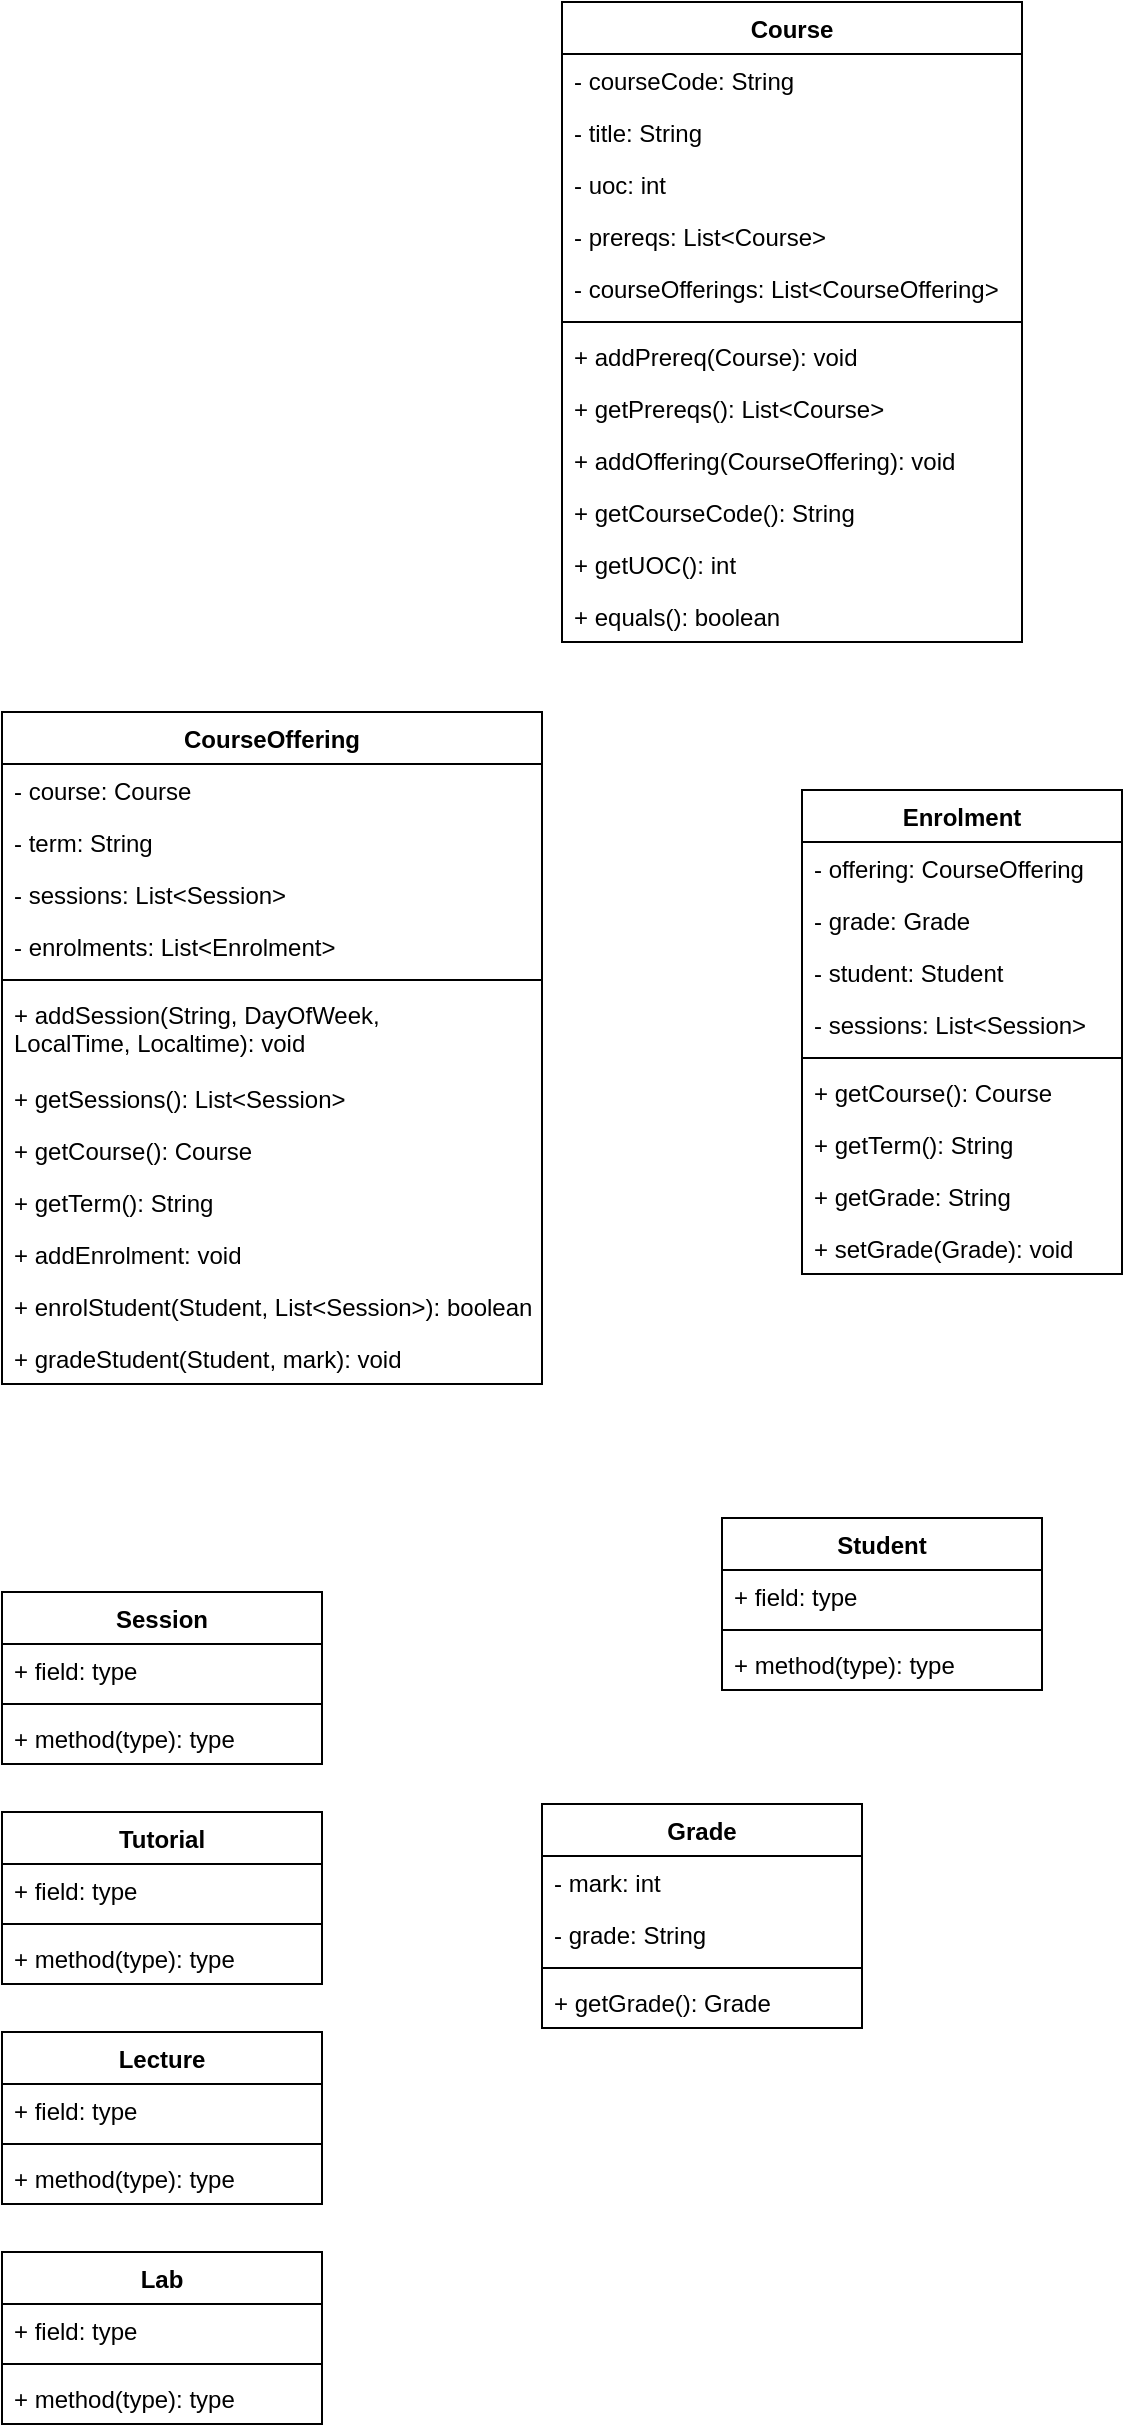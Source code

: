 <mxfile version="12.0.2" type="github" pages="1"><diagram id="sUQlKLWxY1KYxT8wcdrw" name="Page-1"><mxGraphModel dx="700" dy="985" grid="1" gridSize="10" guides="1" tooltips="1" connect="1" arrows="1" fold="1" page="1" pageScale="1" pageWidth="850" pageHeight="1100" math="0" shadow="0"><root><mxCell id="0"/><mxCell id="1" parent="0"/><mxCell id="yx07uMO1TjCapQJdSPfx-1" value="Course" style="swimlane;fontStyle=1;align=center;verticalAlign=top;childLayout=stackLayout;horizontal=1;startSize=26;horizontalStack=0;resizeParent=1;resizeParentMax=0;resizeLast=0;collapsible=1;marginBottom=0;" parent="1" vertex="1"><mxGeometry x="330" y="55" width="230" height="320" as="geometry"/></mxCell><mxCell id="yx07uMO1TjCapQJdSPfx-2" value="- courseCode: String" style="text;strokeColor=none;fillColor=none;align=left;verticalAlign=top;spacingLeft=4;spacingRight=4;overflow=hidden;rotatable=0;points=[[0,0.5],[1,0.5]];portConstraint=eastwest;" parent="yx07uMO1TjCapQJdSPfx-1" vertex="1"><mxGeometry y="26" width="230" height="26" as="geometry"/></mxCell><mxCell id="yx07uMO1TjCapQJdSPfx-5" value="- title: String" style="text;strokeColor=none;fillColor=none;align=left;verticalAlign=top;spacingLeft=4;spacingRight=4;overflow=hidden;rotatable=0;points=[[0,0.5],[1,0.5]];portConstraint=eastwest;" parent="yx07uMO1TjCapQJdSPfx-1" vertex="1"><mxGeometry y="52" width="230" height="26" as="geometry"/></mxCell><mxCell id="yx07uMO1TjCapQJdSPfx-6" value="- uoc: int" style="text;strokeColor=none;fillColor=none;align=left;verticalAlign=top;spacingLeft=4;spacingRight=4;overflow=hidden;rotatable=0;points=[[0,0.5],[1,0.5]];portConstraint=eastwest;" parent="yx07uMO1TjCapQJdSPfx-1" vertex="1"><mxGeometry y="78" width="230" height="26" as="geometry"/></mxCell><mxCell id="yx07uMO1TjCapQJdSPfx-7" value="- prereqs: List&lt;Course&gt;" style="text;strokeColor=none;fillColor=none;align=left;verticalAlign=top;spacingLeft=4;spacingRight=4;overflow=hidden;rotatable=0;points=[[0,0.5],[1,0.5]];portConstraint=eastwest;" parent="yx07uMO1TjCapQJdSPfx-1" vertex="1"><mxGeometry y="104" width="230" height="26" as="geometry"/></mxCell><mxCell id="yx07uMO1TjCapQJdSPfx-8" value="- courseOfferings: List&lt;CourseOffering&gt;" style="text;strokeColor=none;fillColor=none;align=left;verticalAlign=top;spacingLeft=4;spacingRight=4;overflow=hidden;rotatable=0;points=[[0,0.5],[1,0.5]];portConstraint=eastwest;" parent="yx07uMO1TjCapQJdSPfx-1" vertex="1"><mxGeometry y="130" width="230" height="26" as="geometry"/></mxCell><mxCell id="yx07uMO1TjCapQJdSPfx-3" value="" style="line;strokeWidth=1;fillColor=none;align=left;verticalAlign=middle;spacingTop=-1;spacingLeft=3;spacingRight=3;rotatable=0;labelPosition=right;points=[];portConstraint=eastwest;" parent="yx07uMO1TjCapQJdSPfx-1" vertex="1"><mxGeometry y="156" width="230" height="8" as="geometry"/></mxCell><mxCell id="yx07uMO1TjCapQJdSPfx-4" value="+ addPrereq(Course): void" style="text;strokeColor=none;fillColor=none;align=left;verticalAlign=top;spacingLeft=4;spacingRight=4;overflow=hidden;rotatable=0;points=[[0,0.5],[1,0.5]];portConstraint=eastwest;" parent="yx07uMO1TjCapQJdSPfx-1" vertex="1"><mxGeometry y="164" width="230" height="26" as="geometry"/></mxCell><mxCell id="yx07uMO1TjCapQJdSPfx-9" value="+ getPrereqs(): List&lt;Course&gt;" style="text;strokeColor=none;fillColor=none;align=left;verticalAlign=top;spacingLeft=4;spacingRight=4;overflow=hidden;rotatable=0;points=[[0,0.5],[1,0.5]];portConstraint=eastwest;" parent="yx07uMO1TjCapQJdSPfx-1" vertex="1"><mxGeometry y="190" width="230" height="26" as="geometry"/></mxCell><mxCell id="yx07uMO1TjCapQJdSPfx-10" value="+ addOffering(CourseOffering): void" style="text;strokeColor=none;fillColor=none;align=left;verticalAlign=top;spacingLeft=4;spacingRight=4;overflow=hidden;rotatable=0;points=[[0,0.5],[1,0.5]];portConstraint=eastwest;" parent="yx07uMO1TjCapQJdSPfx-1" vertex="1"><mxGeometry y="216" width="230" height="26" as="geometry"/></mxCell><mxCell id="yx07uMO1TjCapQJdSPfx-12" value="+ getCourseCode(): String" style="text;strokeColor=none;fillColor=none;align=left;verticalAlign=top;spacingLeft=4;spacingRight=4;overflow=hidden;rotatable=0;points=[[0,0.5],[1,0.5]];portConstraint=eastwest;" parent="yx07uMO1TjCapQJdSPfx-1" vertex="1"><mxGeometry y="242" width="230" height="26" as="geometry"/></mxCell><mxCell id="yx07uMO1TjCapQJdSPfx-11" value="+ getUOC(): int" style="text;strokeColor=none;fillColor=none;align=left;verticalAlign=top;spacingLeft=4;spacingRight=4;overflow=hidden;rotatable=0;points=[[0,0.5],[1,0.5]];portConstraint=eastwest;" parent="yx07uMO1TjCapQJdSPfx-1" vertex="1"><mxGeometry y="268" width="230" height="26" as="geometry"/></mxCell><mxCell id="yx07uMO1TjCapQJdSPfx-13" value="+ equals(): boolean" style="text;strokeColor=none;fillColor=none;align=left;verticalAlign=top;spacingLeft=4;spacingRight=4;overflow=hidden;rotatable=0;points=[[0,0.5],[1,0.5]];portConstraint=eastwest;" parent="yx07uMO1TjCapQJdSPfx-1" vertex="1"><mxGeometry y="294" width="230" height="26" as="geometry"/></mxCell><mxCell id="yx07uMO1TjCapQJdSPfx-14" value="CourseOffering" style="swimlane;fontStyle=1;align=center;verticalAlign=top;childLayout=stackLayout;horizontal=1;startSize=26;horizontalStack=0;resizeParent=1;resizeParentMax=0;resizeLast=0;collapsible=1;marginBottom=0;" parent="1" vertex="1"><mxGeometry x="50" y="410" width="270" height="336" as="geometry"/></mxCell><mxCell id="yx07uMO1TjCapQJdSPfx-15" value="- course: Course" style="text;strokeColor=none;fillColor=none;align=left;verticalAlign=top;spacingLeft=4;spacingRight=4;overflow=hidden;rotatable=0;points=[[0,0.5],[1,0.5]];portConstraint=eastwest;" parent="yx07uMO1TjCapQJdSPfx-14" vertex="1"><mxGeometry y="26" width="270" height="26" as="geometry"/></mxCell><mxCell id="OSQPxD4nTVrMfsuWu8cx-1" value="- term: String" style="text;strokeColor=none;fillColor=none;align=left;verticalAlign=top;spacingLeft=4;spacingRight=4;overflow=hidden;rotatable=0;points=[[0,0.5],[1,0.5]];portConstraint=eastwest;" vertex="1" parent="yx07uMO1TjCapQJdSPfx-14"><mxGeometry y="52" width="270" height="26" as="geometry"/></mxCell><mxCell id="OSQPxD4nTVrMfsuWu8cx-3" value="- sessions: List&lt;Session&gt;" style="text;strokeColor=none;fillColor=none;align=left;verticalAlign=top;spacingLeft=4;spacingRight=4;overflow=hidden;rotatable=0;points=[[0,0.5],[1,0.5]];portConstraint=eastwest;" vertex="1" parent="yx07uMO1TjCapQJdSPfx-14"><mxGeometry y="78" width="270" height="26" as="geometry"/></mxCell><mxCell id="OSQPxD4nTVrMfsuWu8cx-2" value="- enrolments: List&lt;Enrolment&gt;" style="text;strokeColor=none;fillColor=none;align=left;verticalAlign=top;spacingLeft=4;spacingRight=4;overflow=hidden;rotatable=0;points=[[0,0.5],[1,0.5]];portConstraint=eastwest;" vertex="1" parent="yx07uMO1TjCapQJdSPfx-14"><mxGeometry y="104" width="270" height="26" as="geometry"/></mxCell><mxCell id="yx07uMO1TjCapQJdSPfx-16" value="" style="line;strokeWidth=1;fillColor=none;align=left;verticalAlign=middle;spacingTop=-1;spacingLeft=3;spacingRight=3;rotatable=0;labelPosition=right;points=[];portConstraint=eastwest;" parent="yx07uMO1TjCapQJdSPfx-14" vertex="1"><mxGeometry y="130" width="270" height="8" as="geometry"/></mxCell><mxCell id="yx07uMO1TjCapQJdSPfx-17" value="+ addSession(String, DayOfWeek, &#10;LocalTime, Localtime): void" style="text;strokeColor=none;fillColor=none;align=left;verticalAlign=top;spacingLeft=4;spacingRight=4;overflow=hidden;rotatable=0;points=[[0,0.5],[1,0.5]];portConstraint=eastwest;" parent="yx07uMO1TjCapQJdSPfx-14" vertex="1"><mxGeometry y="138" width="270" height="42" as="geometry"/></mxCell><mxCell id="OSQPxD4nTVrMfsuWu8cx-4" value="+ getSessions(): List&lt;Session&gt;" style="text;strokeColor=none;fillColor=none;align=left;verticalAlign=top;spacingLeft=4;spacingRight=4;overflow=hidden;rotatable=0;points=[[0,0.5],[1,0.5]];portConstraint=eastwest;" vertex="1" parent="yx07uMO1TjCapQJdSPfx-14"><mxGeometry y="180" width="270" height="26" as="geometry"/></mxCell><mxCell id="OSQPxD4nTVrMfsuWu8cx-5" value="+ getCourse(): Course" style="text;strokeColor=none;fillColor=none;align=left;verticalAlign=top;spacingLeft=4;spacingRight=4;overflow=hidden;rotatable=0;points=[[0,0.5],[1,0.5]];portConstraint=eastwest;" vertex="1" parent="yx07uMO1TjCapQJdSPfx-14"><mxGeometry y="206" width="270" height="26" as="geometry"/></mxCell><mxCell id="OSQPxD4nTVrMfsuWu8cx-6" value="+ getTerm(): String" style="text;strokeColor=none;fillColor=none;align=left;verticalAlign=top;spacingLeft=4;spacingRight=4;overflow=hidden;rotatable=0;points=[[0,0.5],[1,0.5]];portConstraint=eastwest;" vertex="1" parent="yx07uMO1TjCapQJdSPfx-14"><mxGeometry y="232" width="270" height="26" as="geometry"/></mxCell><mxCell id="OSQPxD4nTVrMfsuWu8cx-7" value="+ addEnrolment: void" style="text;strokeColor=none;fillColor=none;align=left;verticalAlign=top;spacingLeft=4;spacingRight=4;overflow=hidden;rotatable=0;points=[[0,0.5],[1,0.5]];portConstraint=eastwest;" vertex="1" parent="yx07uMO1TjCapQJdSPfx-14"><mxGeometry y="258" width="270" height="26" as="geometry"/></mxCell><mxCell id="OSQPxD4nTVrMfsuWu8cx-8" value="+ enrolStudent(Student, List&lt;Session&gt;): boolean" style="text;strokeColor=none;fillColor=none;align=left;verticalAlign=top;spacingLeft=4;spacingRight=4;overflow=hidden;rotatable=0;points=[[0,0.5],[1,0.5]];portConstraint=eastwest;" vertex="1" parent="yx07uMO1TjCapQJdSPfx-14"><mxGeometry y="284" width="270" height="26" as="geometry"/></mxCell><mxCell id="OSQPxD4nTVrMfsuWu8cx-11" value="+ gradeStudent(Student, mark): void" style="text;strokeColor=none;fillColor=none;align=left;verticalAlign=top;spacingLeft=4;spacingRight=4;overflow=hidden;rotatable=0;points=[[0,0.5],[1,0.5]];portConstraint=eastwest;" vertex="1" parent="yx07uMO1TjCapQJdSPfx-14"><mxGeometry y="310" width="270" height="26" as="geometry"/></mxCell><mxCell id="yx07uMO1TjCapQJdSPfx-18" value="Enrolment" style="swimlane;fontStyle=1;align=center;verticalAlign=top;childLayout=stackLayout;horizontal=1;startSize=26;horizontalStack=0;resizeParent=1;resizeParentMax=0;resizeLast=0;collapsible=1;marginBottom=0;" parent="1" vertex="1"><mxGeometry x="450" y="449" width="160" height="242" as="geometry"/></mxCell><mxCell id="yx07uMO1TjCapQJdSPfx-19" value="- offering: CourseOffering" style="text;strokeColor=none;fillColor=none;align=left;verticalAlign=top;spacingLeft=4;spacingRight=4;overflow=hidden;rotatable=0;points=[[0,0.5],[1,0.5]];portConstraint=eastwest;" parent="yx07uMO1TjCapQJdSPfx-18" vertex="1"><mxGeometry y="26" width="160" height="26" as="geometry"/></mxCell><mxCell id="OSQPxD4nTVrMfsuWu8cx-12" value="- grade: Grade" style="text;strokeColor=none;fillColor=none;align=left;verticalAlign=top;spacingLeft=4;spacingRight=4;overflow=hidden;rotatable=0;points=[[0,0.5],[1,0.5]];portConstraint=eastwest;" vertex="1" parent="yx07uMO1TjCapQJdSPfx-18"><mxGeometry y="52" width="160" height="26" as="geometry"/></mxCell><mxCell id="OSQPxD4nTVrMfsuWu8cx-13" value="- student: Student" style="text;strokeColor=none;fillColor=none;align=left;verticalAlign=top;spacingLeft=4;spacingRight=4;overflow=hidden;rotatable=0;points=[[0,0.5],[1,0.5]];portConstraint=eastwest;" vertex="1" parent="yx07uMO1TjCapQJdSPfx-18"><mxGeometry y="78" width="160" height="26" as="geometry"/></mxCell><mxCell id="OSQPxD4nTVrMfsuWu8cx-14" value="- sessions: List&lt;Session&gt;" style="text;strokeColor=none;fillColor=none;align=left;verticalAlign=top;spacingLeft=4;spacingRight=4;overflow=hidden;rotatable=0;points=[[0,0.5],[1,0.5]];portConstraint=eastwest;" vertex="1" parent="yx07uMO1TjCapQJdSPfx-18"><mxGeometry y="104" width="160" height="26" as="geometry"/></mxCell><mxCell id="yx07uMO1TjCapQJdSPfx-20" value="" style="line;strokeWidth=1;fillColor=none;align=left;verticalAlign=middle;spacingTop=-1;spacingLeft=3;spacingRight=3;rotatable=0;labelPosition=right;points=[];portConstraint=eastwest;" parent="yx07uMO1TjCapQJdSPfx-18" vertex="1"><mxGeometry y="130" width="160" height="8" as="geometry"/></mxCell><mxCell id="yx07uMO1TjCapQJdSPfx-21" value="+ getCourse(): Course" style="text;strokeColor=none;fillColor=none;align=left;verticalAlign=top;spacingLeft=4;spacingRight=4;overflow=hidden;rotatable=0;points=[[0,0.5],[1,0.5]];portConstraint=eastwest;" parent="yx07uMO1TjCapQJdSPfx-18" vertex="1"><mxGeometry y="138" width="160" height="26" as="geometry"/></mxCell><mxCell id="OSQPxD4nTVrMfsuWu8cx-15" value="+ getTerm(): String" style="text;strokeColor=none;fillColor=none;align=left;verticalAlign=top;spacingLeft=4;spacingRight=4;overflow=hidden;rotatable=0;points=[[0,0.5],[1,0.5]];portConstraint=eastwest;" vertex="1" parent="yx07uMO1TjCapQJdSPfx-18"><mxGeometry y="164" width="160" height="26" as="geometry"/></mxCell><mxCell id="OSQPxD4nTVrMfsuWu8cx-16" value="+ getGrade: String" style="text;strokeColor=none;fillColor=none;align=left;verticalAlign=top;spacingLeft=4;spacingRight=4;overflow=hidden;rotatable=0;points=[[0,0.5],[1,0.5]];portConstraint=eastwest;" vertex="1" parent="yx07uMO1TjCapQJdSPfx-18"><mxGeometry y="190" width="160" height="26" as="geometry"/></mxCell><mxCell id="OSQPxD4nTVrMfsuWu8cx-17" value="+ setGrade(Grade): void" style="text;strokeColor=none;fillColor=none;align=left;verticalAlign=top;spacingLeft=4;spacingRight=4;overflow=hidden;rotatable=0;points=[[0,0.5],[1,0.5]];portConstraint=eastwest;" vertex="1" parent="yx07uMO1TjCapQJdSPfx-18"><mxGeometry y="216" width="160" height="26" as="geometry"/></mxCell><mxCell id="yx07uMO1TjCapQJdSPfx-22" value="Grade" style="swimlane;fontStyle=1;align=center;verticalAlign=top;childLayout=stackLayout;horizontal=1;startSize=26;horizontalStack=0;resizeParent=1;resizeParentMax=0;resizeLast=0;collapsible=1;marginBottom=0;" parent="1" vertex="1"><mxGeometry x="320" y="956" width="160" height="112" as="geometry"/></mxCell><mxCell id="yx07uMO1TjCapQJdSPfx-23" value="- mark: int" style="text;strokeColor=none;fillColor=none;align=left;verticalAlign=top;spacingLeft=4;spacingRight=4;overflow=hidden;rotatable=0;points=[[0,0.5],[1,0.5]];portConstraint=eastwest;" parent="yx07uMO1TjCapQJdSPfx-22" vertex="1"><mxGeometry y="26" width="160" height="26" as="geometry"/></mxCell><mxCell id="OSQPxD4nTVrMfsuWu8cx-18" value="- grade: String" style="text;strokeColor=none;fillColor=none;align=left;verticalAlign=top;spacingLeft=4;spacingRight=4;overflow=hidden;rotatable=0;points=[[0,0.5],[1,0.5]];portConstraint=eastwest;" vertex="1" parent="yx07uMO1TjCapQJdSPfx-22"><mxGeometry y="52" width="160" height="26" as="geometry"/></mxCell><mxCell id="yx07uMO1TjCapQJdSPfx-24" value="" style="line;strokeWidth=1;fillColor=none;align=left;verticalAlign=middle;spacingTop=-1;spacingLeft=3;spacingRight=3;rotatable=0;labelPosition=right;points=[];portConstraint=eastwest;" parent="yx07uMO1TjCapQJdSPfx-22" vertex="1"><mxGeometry y="78" width="160" height="8" as="geometry"/></mxCell><mxCell id="yx07uMO1TjCapQJdSPfx-25" value="+ getGrade(): Grade" style="text;strokeColor=none;fillColor=none;align=left;verticalAlign=top;spacingLeft=4;spacingRight=4;overflow=hidden;rotatable=0;points=[[0,0.5],[1,0.5]];portConstraint=eastwest;" parent="yx07uMO1TjCapQJdSPfx-22" vertex="1"><mxGeometry y="86" width="160" height="26" as="geometry"/></mxCell><mxCell id="yx07uMO1TjCapQJdSPfx-26" value="Student" style="swimlane;fontStyle=1;align=center;verticalAlign=top;childLayout=stackLayout;horizontal=1;startSize=26;horizontalStack=0;resizeParent=1;resizeParentMax=0;resizeLast=0;collapsible=1;marginBottom=0;" parent="1" vertex="1"><mxGeometry x="410" y="813" width="160" height="86" as="geometry"/></mxCell><mxCell id="yx07uMO1TjCapQJdSPfx-27" value="+ field: type" style="text;strokeColor=none;fillColor=none;align=left;verticalAlign=top;spacingLeft=4;spacingRight=4;overflow=hidden;rotatable=0;points=[[0,0.5],[1,0.5]];portConstraint=eastwest;" parent="yx07uMO1TjCapQJdSPfx-26" vertex="1"><mxGeometry y="26" width="160" height="26" as="geometry"/></mxCell><mxCell id="yx07uMO1TjCapQJdSPfx-28" value="" style="line;strokeWidth=1;fillColor=none;align=left;verticalAlign=middle;spacingTop=-1;spacingLeft=3;spacingRight=3;rotatable=0;labelPosition=right;points=[];portConstraint=eastwest;" parent="yx07uMO1TjCapQJdSPfx-26" vertex="1"><mxGeometry y="52" width="160" height="8" as="geometry"/></mxCell><mxCell id="yx07uMO1TjCapQJdSPfx-29" value="+ method(type): type" style="text;strokeColor=none;fillColor=none;align=left;verticalAlign=top;spacingLeft=4;spacingRight=4;overflow=hidden;rotatable=0;points=[[0,0.5],[1,0.5]];portConstraint=eastwest;" parent="yx07uMO1TjCapQJdSPfx-26" vertex="1"><mxGeometry y="60" width="160" height="26" as="geometry"/></mxCell><mxCell id="yx07uMO1TjCapQJdSPfx-30" value="Session" style="swimlane;fontStyle=1;align=center;verticalAlign=top;childLayout=stackLayout;horizontal=1;startSize=26;horizontalStack=0;resizeParent=1;resizeParentMax=0;resizeLast=0;collapsible=1;marginBottom=0;" parent="1" vertex="1"><mxGeometry x="50" y="850" width="160" height="86" as="geometry"/></mxCell><mxCell id="yx07uMO1TjCapQJdSPfx-31" value="+ field: type" style="text;strokeColor=none;fillColor=none;align=left;verticalAlign=top;spacingLeft=4;spacingRight=4;overflow=hidden;rotatable=0;points=[[0,0.5],[1,0.5]];portConstraint=eastwest;" parent="yx07uMO1TjCapQJdSPfx-30" vertex="1"><mxGeometry y="26" width="160" height="26" as="geometry"/></mxCell><mxCell id="yx07uMO1TjCapQJdSPfx-32" value="" style="line;strokeWidth=1;fillColor=none;align=left;verticalAlign=middle;spacingTop=-1;spacingLeft=3;spacingRight=3;rotatable=0;labelPosition=right;points=[];portConstraint=eastwest;" parent="yx07uMO1TjCapQJdSPfx-30" vertex="1"><mxGeometry y="52" width="160" height="8" as="geometry"/></mxCell><mxCell id="yx07uMO1TjCapQJdSPfx-33" value="+ method(type): type" style="text;strokeColor=none;fillColor=none;align=left;verticalAlign=top;spacingLeft=4;spacingRight=4;overflow=hidden;rotatable=0;points=[[0,0.5],[1,0.5]];portConstraint=eastwest;" parent="yx07uMO1TjCapQJdSPfx-30" vertex="1"><mxGeometry y="60" width="160" height="26" as="geometry"/></mxCell><mxCell id="yx07uMO1TjCapQJdSPfx-34" value="Tutorial" style="swimlane;fontStyle=1;align=center;verticalAlign=top;childLayout=stackLayout;horizontal=1;startSize=26;horizontalStack=0;resizeParent=1;resizeParentMax=0;resizeLast=0;collapsible=1;marginBottom=0;" parent="1" vertex="1"><mxGeometry x="50" y="960" width="160" height="86" as="geometry"/></mxCell><mxCell id="yx07uMO1TjCapQJdSPfx-35" value="+ field: type" style="text;strokeColor=none;fillColor=none;align=left;verticalAlign=top;spacingLeft=4;spacingRight=4;overflow=hidden;rotatable=0;points=[[0,0.5],[1,0.5]];portConstraint=eastwest;" parent="yx07uMO1TjCapQJdSPfx-34" vertex="1"><mxGeometry y="26" width="160" height="26" as="geometry"/></mxCell><mxCell id="yx07uMO1TjCapQJdSPfx-36" value="" style="line;strokeWidth=1;fillColor=none;align=left;verticalAlign=middle;spacingTop=-1;spacingLeft=3;spacingRight=3;rotatable=0;labelPosition=right;points=[];portConstraint=eastwest;" parent="yx07uMO1TjCapQJdSPfx-34" vertex="1"><mxGeometry y="52" width="160" height="8" as="geometry"/></mxCell><mxCell id="yx07uMO1TjCapQJdSPfx-37" value="+ method(type): type" style="text;strokeColor=none;fillColor=none;align=left;verticalAlign=top;spacingLeft=4;spacingRight=4;overflow=hidden;rotatable=0;points=[[0,0.5],[1,0.5]];portConstraint=eastwest;" parent="yx07uMO1TjCapQJdSPfx-34" vertex="1"><mxGeometry y="60" width="160" height="26" as="geometry"/></mxCell><mxCell id="yx07uMO1TjCapQJdSPfx-38" value="Lecture" style="swimlane;fontStyle=1;align=center;verticalAlign=top;childLayout=stackLayout;horizontal=1;startSize=26;horizontalStack=0;resizeParent=1;resizeParentMax=0;resizeLast=0;collapsible=1;marginBottom=0;" parent="1" vertex="1"><mxGeometry x="50" y="1070" width="160" height="86" as="geometry"/></mxCell><mxCell id="yx07uMO1TjCapQJdSPfx-39" value="+ field: type" style="text;strokeColor=none;fillColor=none;align=left;verticalAlign=top;spacingLeft=4;spacingRight=4;overflow=hidden;rotatable=0;points=[[0,0.5],[1,0.5]];portConstraint=eastwest;" parent="yx07uMO1TjCapQJdSPfx-38" vertex="1"><mxGeometry y="26" width="160" height="26" as="geometry"/></mxCell><mxCell id="yx07uMO1TjCapQJdSPfx-40" value="" style="line;strokeWidth=1;fillColor=none;align=left;verticalAlign=middle;spacingTop=-1;spacingLeft=3;spacingRight=3;rotatable=0;labelPosition=right;points=[];portConstraint=eastwest;" parent="yx07uMO1TjCapQJdSPfx-38" vertex="1"><mxGeometry y="52" width="160" height="8" as="geometry"/></mxCell><mxCell id="yx07uMO1TjCapQJdSPfx-41" value="+ method(type): type" style="text;strokeColor=none;fillColor=none;align=left;verticalAlign=top;spacingLeft=4;spacingRight=4;overflow=hidden;rotatable=0;points=[[0,0.5],[1,0.5]];portConstraint=eastwest;" parent="yx07uMO1TjCapQJdSPfx-38" vertex="1"><mxGeometry y="60" width="160" height="26" as="geometry"/></mxCell><mxCell id="yx07uMO1TjCapQJdSPfx-42" value="Lab" style="swimlane;fontStyle=1;align=center;verticalAlign=top;childLayout=stackLayout;horizontal=1;startSize=26;horizontalStack=0;resizeParent=1;resizeParentMax=0;resizeLast=0;collapsible=1;marginBottom=0;" parent="1" vertex="1"><mxGeometry x="50" y="1180" width="160" height="86" as="geometry"/></mxCell><mxCell id="yx07uMO1TjCapQJdSPfx-43" value="+ field: type" style="text;strokeColor=none;fillColor=none;align=left;verticalAlign=top;spacingLeft=4;spacingRight=4;overflow=hidden;rotatable=0;points=[[0,0.5],[1,0.5]];portConstraint=eastwest;" parent="yx07uMO1TjCapQJdSPfx-42" vertex="1"><mxGeometry y="26" width="160" height="26" as="geometry"/></mxCell><mxCell id="yx07uMO1TjCapQJdSPfx-44" value="" style="line;strokeWidth=1;fillColor=none;align=left;verticalAlign=middle;spacingTop=-1;spacingLeft=3;spacingRight=3;rotatable=0;labelPosition=right;points=[];portConstraint=eastwest;" parent="yx07uMO1TjCapQJdSPfx-42" vertex="1"><mxGeometry y="52" width="160" height="8" as="geometry"/></mxCell><mxCell id="yx07uMO1TjCapQJdSPfx-45" value="+ method(type): type" style="text;strokeColor=none;fillColor=none;align=left;verticalAlign=top;spacingLeft=4;spacingRight=4;overflow=hidden;rotatable=0;points=[[0,0.5],[1,0.5]];portConstraint=eastwest;" parent="yx07uMO1TjCapQJdSPfx-42" vertex="1"><mxGeometry y="60" width="160" height="26" as="geometry"/></mxCell></root></mxGraphModel></diagram></mxfile>